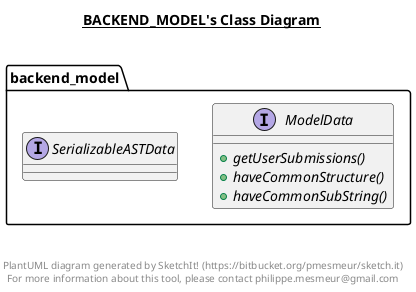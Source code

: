 @startuml

title __BACKEND_MODEL's Class Diagram__\n

  namespace backend_model {
    interface backend_model.ModelData {
        {abstract} + getUserSubmissions()
        {abstract} + haveCommonStructure()
        {abstract} + haveCommonSubString()
    }
  }
  

  namespace backend_model {
    interface backend_model.SerializableASTData {
    }
  }
  



right footer


PlantUML diagram generated by SketchIt! (https://bitbucket.org/pmesmeur/sketch.it)
For more information about this tool, please contact philippe.mesmeur@gmail.com
endfooter

@enduml
